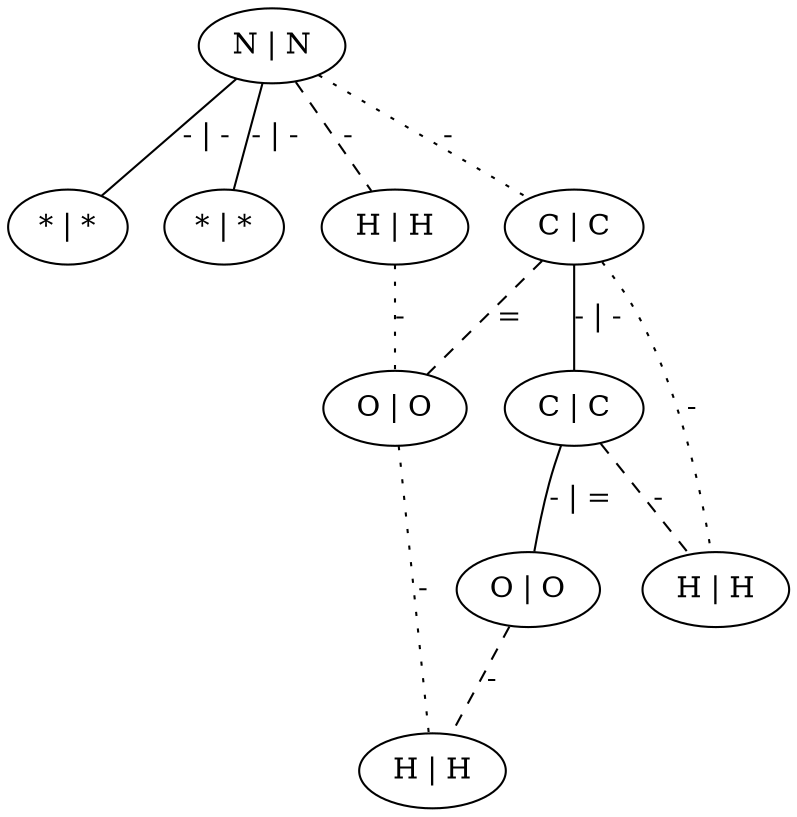 graph G {
	0 [ label="N | N" ]
	1 [ label="* | *" ]
	2 [ label="* | *" ]
	3 [ label="H | H" ]
	4 [ label="C | C" ]
	5 [ label="C | C" ]
	6 [ label="O | O" ]
	7 [ label="O | O" ]
	8 [ label="H | H" ]
	9 [ label="H | H" ]
	0 -- 1 [ label="- | -" ]
	0 -- 2 [ label="- | -" ]
	0 -- 3 [ style=dashed label="-" ]
	0 -- 4 [ style=dotted label="-" ]
	3 -- 6 [ style=dotted label="-" ]
	4 -- 5 [ label="- | -" ]
	4 -- 6 [ style=dashed label="=" ]
	4 -- 9 [ style=dotted label="-" ]
	5 -- 7 [ label="- | =" ]
	5 -- 9 [ style=dashed label="-" ]
	6 -- 8 [ style=dotted label="-" ]
	7 -- 8 [ style=dashed label="-" ]
}

